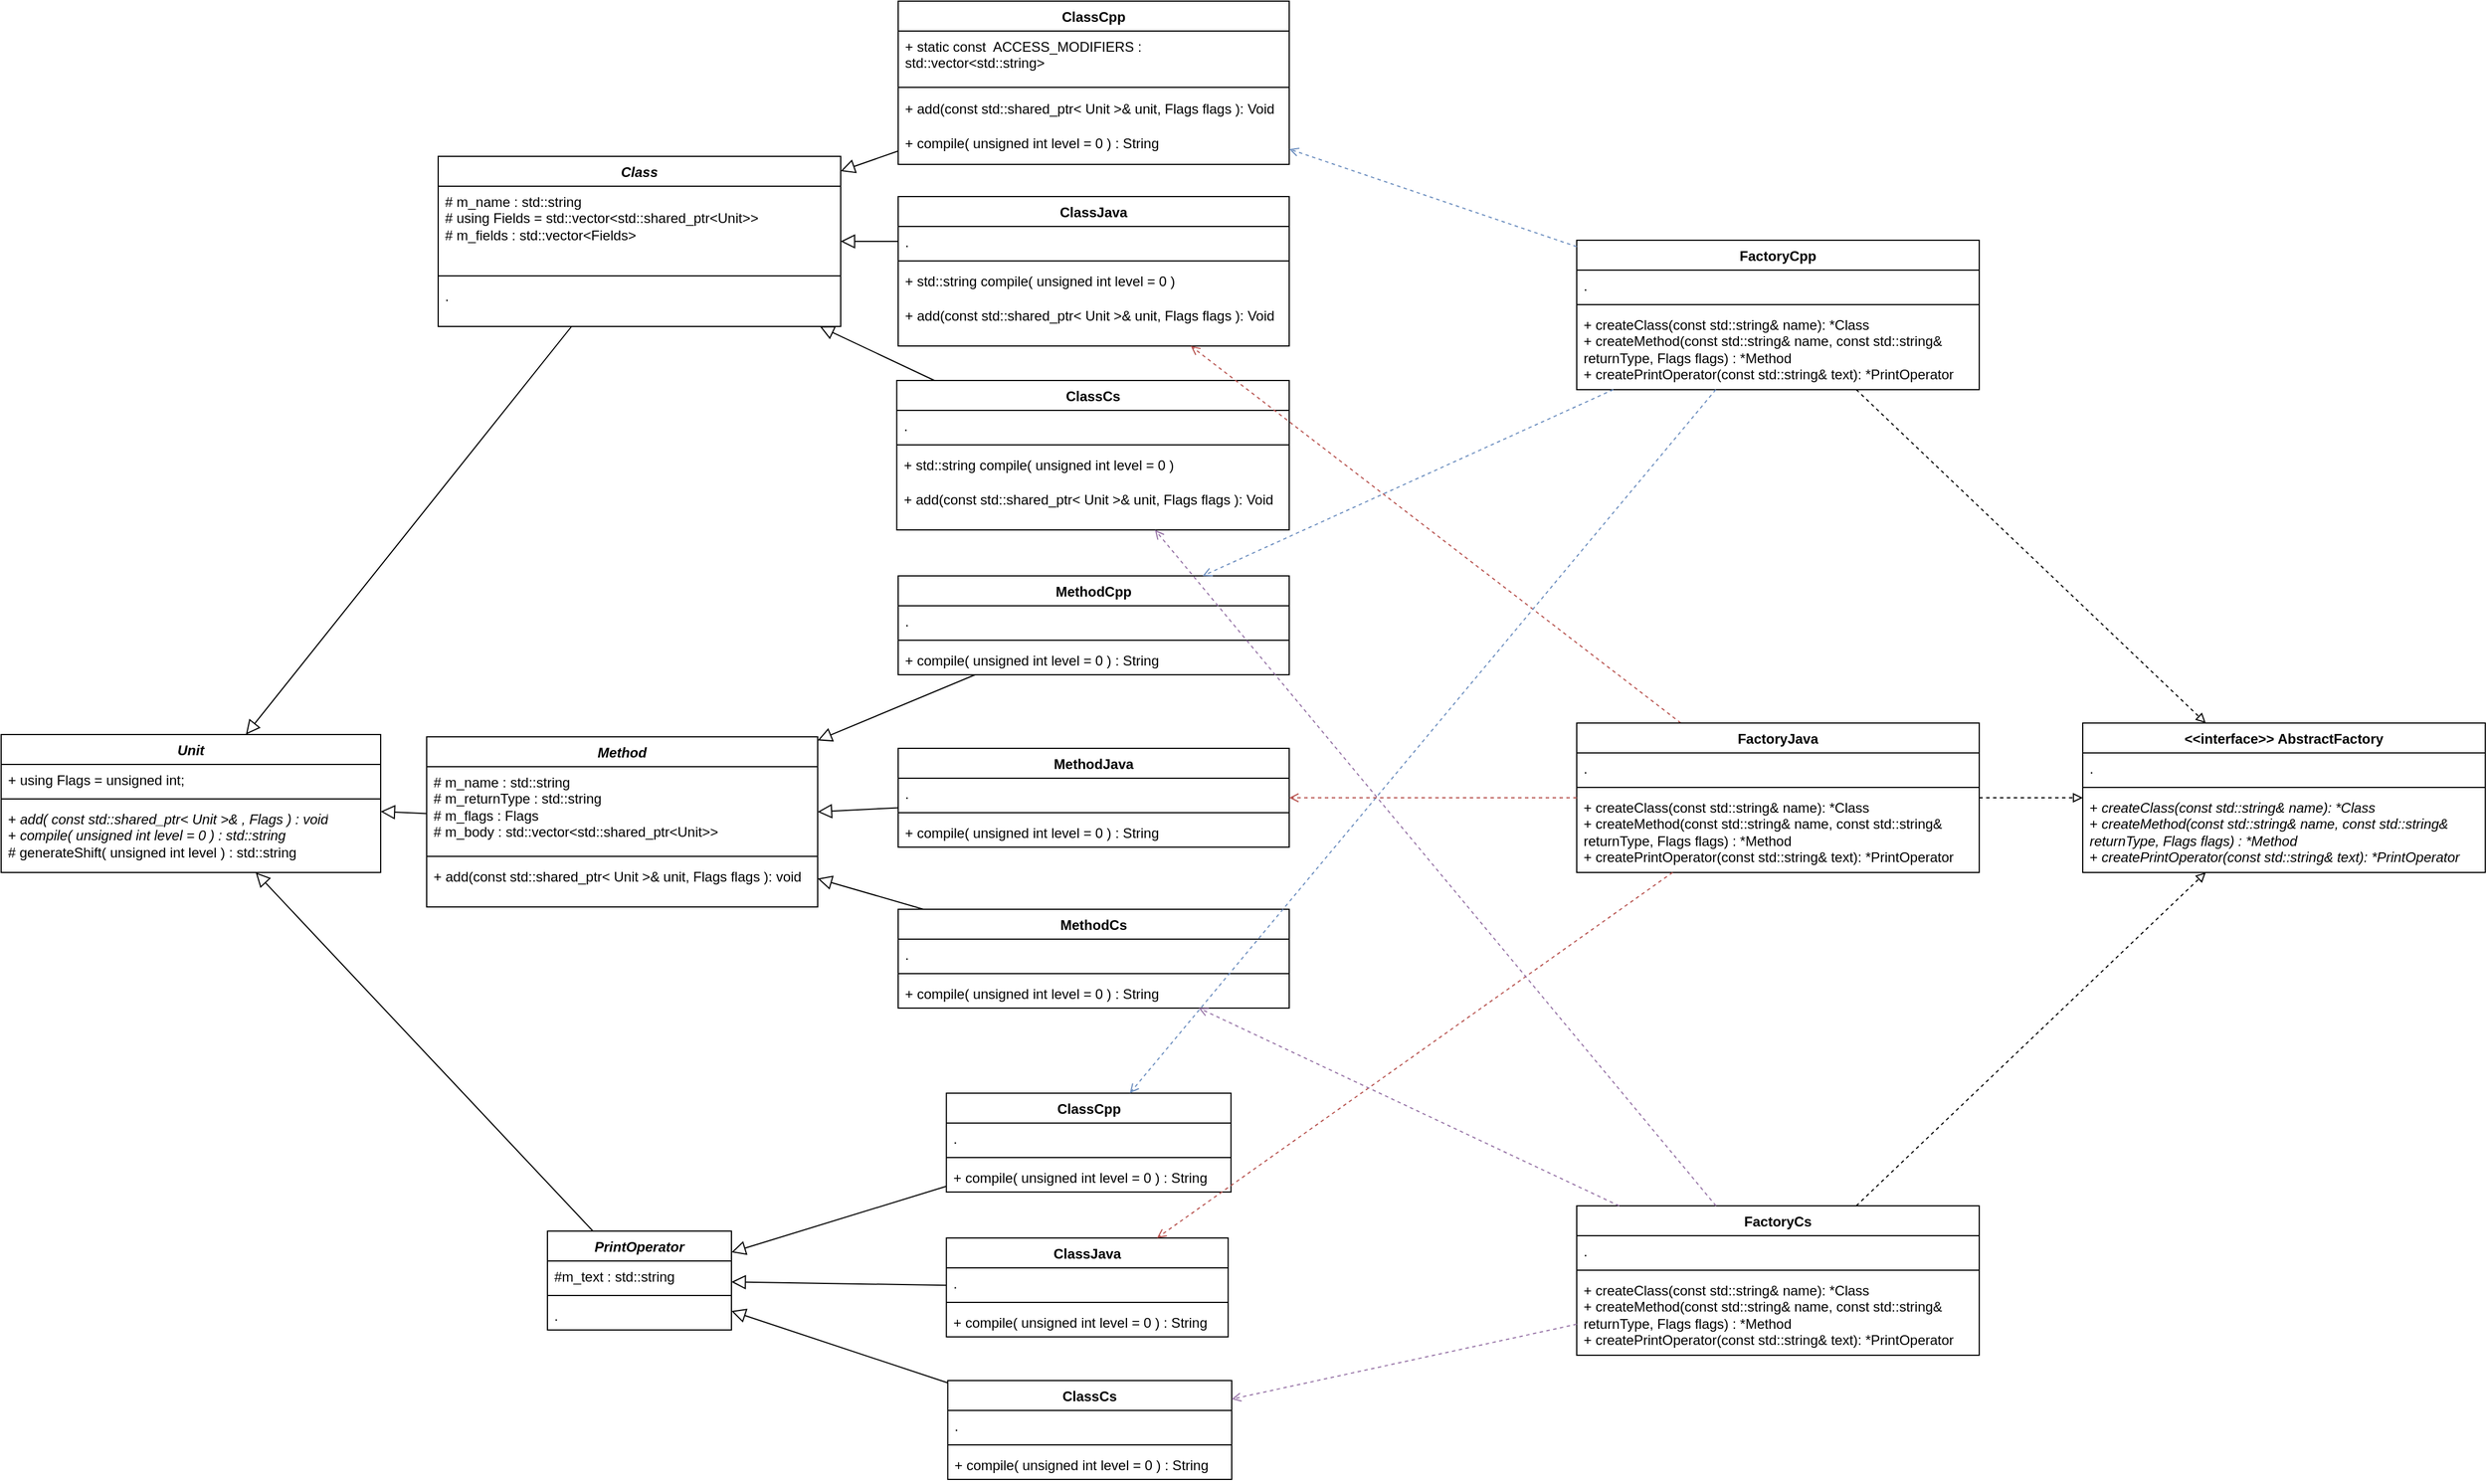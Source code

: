 <mxfile version="24.4.0" type="device">
  <diagram id="C5RBs43oDa-KdzZeNtuy" name="Page-1">
    <mxGraphModel dx="1213" dy="700" grid="1" gridSize="10" guides="1" tooltips="1" connect="1" arrows="1" fold="1" page="1" pageScale="1" pageWidth="3000" pageHeight="3000" math="0" shadow="0">
      <root>
        <mxCell id="WIyWlLk6GJQsqaUBKTNV-0" />
        <mxCell id="WIyWlLk6GJQsqaUBKTNV-1" parent="WIyWlLk6GJQsqaUBKTNV-0" />
        <mxCell id="gezvIGPkTuoUHlUliIxv-8" value="ClassCpp" style="swimlane;fontStyle=1;align=center;verticalAlign=top;childLayout=stackLayout;horizontal=1;startSize=26;horizontalStack=0;resizeParent=1;resizeParentMax=0;resizeLast=0;collapsible=1;marginBottom=0;whiteSpace=wrap;html=1;" parent="WIyWlLk6GJQsqaUBKTNV-1" vertex="1">
          <mxGeometry x="1430.01" y="930" width="340" height="142" as="geometry">
            <mxRectangle x="1370" y="910" width="100" height="30" as="alternateBounds" />
          </mxGeometry>
        </mxCell>
        <mxCell id="gezvIGPkTuoUHlUliIxv-9" value="+ static const&amp;nbsp; ACCESS_MODIFIERS : std::vector&amp;lt;std::string&amp;gt;" style="text;strokeColor=none;fillColor=none;align=left;verticalAlign=top;spacingLeft=4;spacingRight=4;overflow=hidden;rotatable=0;points=[[0,0.5],[1,0.5]];portConstraint=eastwest;whiteSpace=wrap;html=1;" parent="gezvIGPkTuoUHlUliIxv-8" vertex="1">
          <mxGeometry y="26" width="340" height="44" as="geometry" />
        </mxCell>
        <mxCell id="gezvIGPkTuoUHlUliIxv-10" value="" style="line;strokeWidth=1;fillColor=none;align=left;verticalAlign=middle;spacingTop=-1;spacingLeft=3;spacingRight=3;rotatable=0;labelPosition=right;points=[];portConstraint=eastwest;strokeColor=inherit;" parent="gezvIGPkTuoUHlUliIxv-8" vertex="1">
          <mxGeometry y="70" width="340" height="10" as="geometry" />
        </mxCell>
        <mxCell id="6ZI4dqy2-xrWHT3vHo12-13" value="+ add(const std::shared_ptr&amp;lt; Unit &amp;gt;&amp;amp; unit, Flags flags&amp;nbsp;): Void" style="text;strokeColor=none;fillColor=none;align=left;verticalAlign=top;spacingLeft=4;spacingRight=4;overflow=hidden;rotatable=0;points=[[0,0.5],[1,0.5]];portConstraint=eastwest;whiteSpace=wrap;html=1;" parent="gezvIGPkTuoUHlUliIxv-8" vertex="1">
          <mxGeometry y="80" width="340" height="30" as="geometry" />
        </mxCell>
        <mxCell id="gezvIGPkTuoUHlUliIxv-11" value="+ compile( unsigned int level = 0 ) : String" style="text;strokeColor=none;fillColor=none;align=left;verticalAlign=top;spacingLeft=4;spacingRight=4;overflow=hidden;rotatable=0;points=[[0,0.5],[1,0.5]];portConstraint=eastwest;whiteSpace=wrap;html=1;" parent="gezvIGPkTuoUHlUliIxv-8" vertex="1">
          <mxGeometry y="110" width="340" height="32" as="geometry" />
        </mxCell>
        <mxCell id="gezvIGPkTuoUHlUliIxv-108" style="rounded=0;orthogonalLoop=1;jettySize=auto;html=1;endArrow=block;endFill=0;endSize=10;" parent="WIyWlLk6GJQsqaUBKTNV-1" source="6ZI4dqy2-xrWHT3vHo12-33" target="gezvIGPkTuoUHlUliIxv-104" edge="1">
          <mxGeometry relative="1" as="geometry">
            <mxPoint x="1041.371" y="1166" as="sourcePoint" />
          </mxGeometry>
        </mxCell>
        <mxCell id="gezvIGPkTuoUHlUliIxv-17" value="ClassJava" style="swimlane;fontStyle=1;align=center;verticalAlign=top;childLayout=stackLayout;horizontal=1;startSize=26;horizontalStack=0;resizeParent=1;resizeParentMax=0;resizeLast=0;collapsible=1;marginBottom=0;whiteSpace=wrap;html=1;" parent="WIyWlLk6GJQsqaUBKTNV-1" vertex="1">
          <mxGeometry x="1430" y="1100" width="340" height="130" as="geometry" />
        </mxCell>
        <mxCell id="gezvIGPkTuoUHlUliIxv-18" value="." style="text;strokeColor=none;fillColor=none;align=left;verticalAlign=top;spacingLeft=4;spacingRight=4;overflow=hidden;rotatable=0;points=[[0,0.5],[1,0.5]];portConstraint=eastwest;whiteSpace=wrap;html=1;" parent="gezvIGPkTuoUHlUliIxv-17" vertex="1">
          <mxGeometry y="26" width="340" height="26" as="geometry" />
        </mxCell>
        <mxCell id="gezvIGPkTuoUHlUliIxv-19" value="" style="line;strokeWidth=1;fillColor=none;align=left;verticalAlign=middle;spacingTop=-1;spacingLeft=3;spacingRight=3;rotatable=0;labelPosition=right;points=[];portConstraint=eastwest;strokeColor=inherit;" parent="gezvIGPkTuoUHlUliIxv-17" vertex="1">
          <mxGeometry y="52" width="340" height="8" as="geometry" />
        </mxCell>
        <mxCell id="gezvIGPkTuoUHlUliIxv-20" value="+ std::string compile( unsigned int level = 0 )" style="text;strokeColor=none;fillColor=none;align=left;verticalAlign=top;spacingLeft=4;spacingRight=4;overflow=hidden;rotatable=0;points=[[0,0.5],[1,0.5]];portConstraint=eastwest;whiteSpace=wrap;html=1;" parent="gezvIGPkTuoUHlUliIxv-17" vertex="1">
          <mxGeometry y="60" width="340" height="30" as="geometry" />
        </mxCell>
        <mxCell id="6ZI4dqy2-xrWHT3vHo12-26" value="+ add(const std::shared_ptr&amp;lt; Unit &amp;gt;&amp;amp; unit, Flags flags&amp;nbsp;): Void" style="text;strokeColor=none;fillColor=none;align=left;verticalAlign=top;spacingLeft=4;spacingRight=4;overflow=hidden;rotatable=0;points=[[0,0.5],[1,0.5]];portConstraint=eastwest;whiteSpace=wrap;html=1;" parent="gezvIGPkTuoUHlUliIxv-17" vertex="1">
          <mxGeometry y="90" width="340" height="40" as="geometry" />
        </mxCell>
        <mxCell id="gezvIGPkTuoUHlUliIxv-21" value="ClassCs" style="swimlane;fontStyle=1;align=center;verticalAlign=top;childLayout=stackLayout;horizontal=1;startSize=26;horizontalStack=0;resizeParent=1;resizeParentMax=0;resizeLast=0;collapsible=1;marginBottom=0;whiteSpace=wrap;html=1;" parent="WIyWlLk6GJQsqaUBKTNV-1" vertex="1">
          <mxGeometry x="1428.75" y="1260" width="341.25" height="130" as="geometry" />
        </mxCell>
        <mxCell id="gezvIGPkTuoUHlUliIxv-22" value="." style="text;strokeColor=none;fillColor=none;align=left;verticalAlign=top;spacingLeft=4;spacingRight=4;overflow=hidden;rotatable=0;points=[[0,0.5],[1,0.5]];portConstraint=eastwest;whiteSpace=wrap;html=1;" parent="gezvIGPkTuoUHlUliIxv-21" vertex="1">
          <mxGeometry y="26" width="341.25" height="26" as="geometry" />
        </mxCell>
        <mxCell id="gezvIGPkTuoUHlUliIxv-23" value="" style="line;strokeWidth=1;fillColor=none;align=left;verticalAlign=middle;spacingTop=-1;spacingLeft=3;spacingRight=3;rotatable=0;labelPosition=right;points=[];portConstraint=eastwest;strokeColor=inherit;" parent="gezvIGPkTuoUHlUliIxv-21" vertex="1">
          <mxGeometry y="52" width="341.25" height="8" as="geometry" />
        </mxCell>
        <mxCell id="gezvIGPkTuoUHlUliIxv-24" value="+ std::string compile( unsigned int level = 0 )" style="text;strokeColor=none;fillColor=none;align=left;verticalAlign=top;spacingLeft=4;spacingRight=4;overflow=hidden;rotatable=0;points=[[0,0.5],[1,0.5]];portConstraint=eastwest;whiteSpace=wrap;html=1;" parent="gezvIGPkTuoUHlUliIxv-21" vertex="1">
          <mxGeometry y="60" width="341.25" height="30" as="geometry" />
        </mxCell>
        <mxCell id="6ZI4dqy2-xrWHT3vHo12-27" value="+ add(const std::shared_ptr&amp;lt; Unit &amp;gt;&amp;amp; unit, Flags flags&amp;nbsp;): Void" style="text;strokeColor=none;fillColor=none;align=left;verticalAlign=top;spacingLeft=4;spacingRight=4;overflow=hidden;rotatable=0;points=[[0,0.5],[1,0.5]];portConstraint=eastwest;whiteSpace=wrap;html=1;" parent="gezvIGPkTuoUHlUliIxv-21" vertex="1">
          <mxGeometry y="90" width="341.25" height="40" as="geometry" />
        </mxCell>
        <mxCell id="gezvIGPkTuoUHlUliIxv-26" style="rounded=0;orthogonalLoop=1;jettySize=auto;html=1;endArrow=block;endFill=0;endSize=10;" parent="WIyWlLk6GJQsqaUBKTNV-1" source="gezvIGPkTuoUHlUliIxv-18" target="6ZI4dqy2-xrWHT3vHo12-33" edge="1">
          <mxGeometry relative="1" as="geometry">
            <mxPoint x="1270" y="1146" as="targetPoint" />
          </mxGeometry>
        </mxCell>
        <mxCell id="gezvIGPkTuoUHlUliIxv-67" value="MethodCpp" style="swimlane;fontStyle=1;align=center;verticalAlign=top;childLayout=stackLayout;horizontal=1;startSize=26;horizontalStack=0;resizeParent=1;resizeParentMax=0;resizeLast=0;collapsible=1;marginBottom=0;whiteSpace=wrap;html=1;" parent="WIyWlLk6GJQsqaUBKTNV-1" vertex="1">
          <mxGeometry x="1430" y="1430" width="340" height="86" as="geometry" />
        </mxCell>
        <mxCell id="gezvIGPkTuoUHlUliIxv-68" value="." style="text;strokeColor=none;fillColor=none;align=left;verticalAlign=top;spacingLeft=4;spacingRight=4;overflow=hidden;rotatable=0;points=[[0,0.5],[1,0.5]];portConstraint=eastwest;whiteSpace=wrap;html=1;" parent="gezvIGPkTuoUHlUliIxv-67" vertex="1">
          <mxGeometry y="26" width="340" height="26" as="geometry" />
        </mxCell>
        <mxCell id="gezvIGPkTuoUHlUliIxv-69" value="" style="line;strokeWidth=1;fillColor=none;align=left;verticalAlign=middle;spacingTop=-1;spacingLeft=3;spacingRight=3;rotatable=0;labelPosition=right;points=[];portConstraint=eastwest;strokeColor=inherit;" parent="gezvIGPkTuoUHlUliIxv-67" vertex="1">
          <mxGeometry y="52" width="340" height="8" as="geometry" />
        </mxCell>
        <mxCell id="gezvIGPkTuoUHlUliIxv-70" value="+ compile( unsigned int level = 0 ) : String" style="text;strokeColor=none;fillColor=none;align=left;verticalAlign=top;spacingLeft=4;spacingRight=4;overflow=hidden;rotatable=0;points=[[0,0.5],[1,0.5]];portConstraint=eastwest;whiteSpace=wrap;html=1;" parent="gezvIGPkTuoUHlUliIxv-67" vertex="1">
          <mxGeometry y="60" width="340" height="26" as="geometry" />
        </mxCell>
        <mxCell id="gezvIGPkTuoUHlUliIxv-71" value="&lt;i&gt;Method&lt;/i&gt;" style="swimlane;fontStyle=1;align=center;verticalAlign=top;childLayout=stackLayout;horizontal=1;startSize=26;horizontalStack=0;resizeParent=1;resizeParentMax=0;resizeLast=0;collapsible=1;marginBottom=0;whiteSpace=wrap;html=1;" parent="WIyWlLk6GJQsqaUBKTNV-1" vertex="1">
          <mxGeometry x="1020" y="1570" width="340" height="148" as="geometry" />
        </mxCell>
        <mxCell id="gezvIGPkTuoUHlUliIxv-72" value="&lt;div&gt;# m_name :&amp;nbsp;std::string&lt;/div&gt;&lt;div&gt;# m_returnType :&amp;nbsp;std::string&lt;/div&gt;&lt;div&gt;# m_flags : Flags&lt;/div&gt;&lt;div&gt;# m_body :&amp;nbsp;std::vector&amp;lt;std::shared_ptr&amp;lt;Unit&amp;gt;&amp;gt;&lt;/div&gt;" style="text;strokeColor=none;fillColor=none;align=left;verticalAlign=top;spacingLeft=4;spacingRight=4;overflow=hidden;rotatable=0;points=[[0,0.5],[1,0.5]];portConstraint=eastwest;whiteSpace=wrap;html=1;" parent="gezvIGPkTuoUHlUliIxv-71" vertex="1">
          <mxGeometry y="26" width="340" height="74" as="geometry" />
        </mxCell>
        <mxCell id="gezvIGPkTuoUHlUliIxv-73" value="" style="line;strokeWidth=1;fillColor=none;align=left;verticalAlign=middle;spacingTop=-1;spacingLeft=3;spacingRight=3;rotatable=0;labelPosition=right;points=[];portConstraint=eastwest;strokeColor=inherit;" parent="gezvIGPkTuoUHlUliIxv-71" vertex="1">
          <mxGeometry y="100" width="340" height="8" as="geometry" />
        </mxCell>
        <mxCell id="6ZI4dqy2-xrWHT3vHo12-28" value="+ add(const std::shared_ptr&amp;lt; Unit &amp;gt;&amp;amp; unit, Flags flags&amp;nbsp;): void" style="text;strokeColor=none;fillColor=none;align=left;verticalAlign=top;spacingLeft=4;spacingRight=4;overflow=hidden;rotatable=0;points=[[0,0.5],[1,0.5]];portConstraint=eastwest;whiteSpace=wrap;html=1;" parent="gezvIGPkTuoUHlUliIxv-71" vertex="1">
          <mxGeometry y="108" width="340" height="40" as="geometry" />
        </mxCell>
        <mxCell id="gezvIGPkTuoUHlUliIxv-75" value="MethodJava" style="swimlane;fontStyle=1;align=center;verticalAlign=top;childLayout=stackLayout;horizontal=1;startSize=26;horizontalStack=0;resizeParent=1;resizeParentMax=0;resizeLast=0;collapsible=1;marginBottom=0;whiteSpace=wrap;html=1;" parent="WIyWlLk6GJQsqaUBKTNV-1" vertex="1">
          <mxGeometry x="1430" y="1580" width="340" height="86" as="geometry" />
        </mxCell>
        <mxCell id="gezvIGPkTuoUHlUliIxv-76" value="." style="text;strokeColor=none;fillColor=none;align=left;verticalAlign=top;spacingLeft=4;spacingRight=4;overflow=hidden;rotatable=0;points=[[0,0.5],[1,0.5]];portConstraint=eastwest;whiteSpace=wrap;html=1;" parent="gezvIGPkTuoUHlUliIxv-75" vertex="1">
          <mxGeometry y="26" width="340" height="26" as="geometry" />
        </mxCell>
        <mxCell id="gezvIGPkTuoUHlUliIxv-77" value="" style="line;strokeWidth=1;fillColor=none;align=left;verticalAlign=middle;spacingTop=-1;spacingLeft=3;spacingRight=3;rotatable=0;labelPosition=right;points=[];portConstraint=eastwest;strokeColor=inherit;" parent="gezvIGPkTuoUHlUliIxv-75" vertex="1">
          <mxGeometry y="52" width="340" height="8" as="geometry" />
        </mxCell>
        <mxCell id="gezvIGPkTuoUHlUliIxv-78" value="+ compile( unsigned int level = 0 ) : String" style="text;strokeColor=none;fillColor=none;align=left;verticalAlign=top;spacingLeft=4;spacingRight=4;overflow=hidden;rotatable=0;points=[[0,0.5],[1,0.5]];portConstraint=eastwest;whiteSpace=wrap;html=1;" parent="gezvIGPkTuoUHlUliIxv-75" vertex="1">
          <mxGeometry y="60" width="340" height="26" as="geometry" />
        </mxCell>
        <mxCell id="gezvIGPkTuoUHlUliIxv-80" value="MethodCs" style="swimlane;fontStyle=1;align=center;verticalAlign=top;childLayout=stackLayout;horizontal=1;startSize=26;horizontalStack=0;resizeParent=1;resizeParentMax=0;resizeLast=0;collapsible=1;marginBottom=0;whiteSpace=wrap;html=1;" parent="WIyWlLk6GJQsqaUBKTNV-1" vertex="1">
          <mxGeometry x="1430" y="1720" width="340" height="86" as="geometry" />
        </mxCell>
        <mxCell id="gezvIGPkTuoUHlUliIxv-81" value="." style="text;strokeColor=none;fillColor=none;align=left;verticalAlign=top;spacingLeft=4;spacingRight=4;overflow=hidden;rotatable=0;points=[[0,0.5],[1,0.5]];portConstraint=eastwest;whiteSpace=wrap;html=1;" parent="gezvIGPkTuoUHlUliIxv-80" vertex="1">
          <mxGeometry y="26" width="340" height="26" as="geometry" />
        </mxCell>
        <mxCell id="gezvIGPkTuoUHlUliIxv-82" value="" style="line;strokeWidth=1;fillColor=none;align=left;verticalAlign=middle;spacingTop=-1;spacingLeft=3;spacingRight=3;rotatable=0;labelPosition=right;points=[];portConstraint=eastwest;strokeColor=inherit;" parent="gezvIGPkTuoUHlUliIxv-80" vertex="1">
          <mxGeometry y="52" width="340" height="8" as="geometry" />
        </mxCell>
        <mxCell id="MN3qIhoa0ov2QLaZOu2q-2" value="+ compile( unsigned int level = 0 ) : String" style="text;strokeColor=none;fillColor=none;align=left;verticalAlign=top;spacingLeft=4;spacingRight=4;overflow=hidden;rotatable=0;points=[[0,0.5],[1,0.5]];portConstraint=eastwest;whiteSpace=wrap;html=1;" parent="gezvIGPkTuoUHlUliIxv-80" vertex="1">
          <mxGeometry y="60" width="340" height="26" as="geometry" />
        </mxCell>
        <mxCell id="gezvIGPkTuoUHlUliIxv-86" value="ClassCpp" style="swimlane;fontStyle=1;align=center;verticalAlign=top;childLayout=stackLayout;horizontal=1;startSize=26;horizontalStack=0;resizeParent=1;resizeParentMax=0;resizeLast=0;collapsible=1;marginBottom=0;whiteSpace=wrap;html=1;" parent="WIyWlLk6GJQsqaUBKTNV-1" vertex="1">
          <mxGeometry x="1471.88" y="1880" width="247.5" height="86" as="geometry" />
        </mxCell>
        <mxCell id="gezvIGPkTuoUHlUliIxv-87" value="." style="text;strokeColor=none;fillColor=none;align=left;verticalAlign=top;spacingLeft=4;spacingRight=4;overflow=hidden;rotatable=0;points=[[0,0.5],[1,0.5]];portConstraint=eastwest;whiteSpace=wrap;html=1;" parent="gezvIGPkTuoUHlUliIxv-86" vertex="1">
          <mxGeometry y="26" width="247.5" height="26" as="geometry" />
        </mxCell>
        <mxCell id="gezvIGPkTuoUHlUliIxv-88" value="" style="line;strokeWidth=1;fillColor=none;align=left;verticalAlign=middle;spacingTop=-1;spacingLeft=3;spacingRight=3;rotatable=0;labelPosition=right;points=[];portConstraint=eastwest;strokeColor=inherit;" parent="gezvIGPkTuoUHlUliIxv-86" vertex="1">
          <mxGeometry y="52" width="247.5" height="8" as="geometry" />
        </mxCell>
        <mxCell id="gezvIGPkTuoUHlUliIxv-89" value="+ compile( unsigned int level = 0 ) : String" style="text;strokeColor=none;fillColor=none;align=left;verticalAlign=top;spacingLeft=4;spacingRight=4;overflow=hidden;rotatable=0;points=[[0,0.5],[1,0.5]];portConstraint=eastwest;whiteSpace=wrap;html=1;" parent="gezvIGPkTuoUHlUliIxv-86" vertex="1">
          <mxGeometry y="60" width="247.5" height="26" as="geometry" />
        </mxCell>
        <mxCell id="gezvIGPkTuoUHlUliIxv-90" value="&lt;i&gt;PrintOperator&lt;/i&gt;" style="swimlane;fontStyle=1;align=center;verticalAlign=top;childLayout=stackLayout;horizontal=1;startSize=26;horizontalStack=0;resizeParent=1;resizeParentMax=0;resizeLast=0;collapsible=1;marginBottom=0;whiteSpace=wrap;html=1;" parent="WIyWlLk6GJQsqaUBKTNV-1" vertex="1">
          <mxGeometry x="1125" y="2000" width="160" height="86" as="geometry" />
        </mxCell>
        <mxCell id="gezvIGPkTuoUHlUliIxv-91" value="#m_text : std::string" style="text;strokeColor=none;fillColor=none;align=left;verticalAlign=top;spacingLeft=4;spacingRight=4;overflow=hidden;rotatable=0;points=[[0,0.5],[1,0.5]];portConstraint=eastwest;whiteSpace=wrap;html=1;" parent="gezvIGPkTuoUHlUliIxv-90" vertex="1">
          <mxGeometry y="26" width="160" height="26" as="geometry" />
        </mxCell>
        <mxCell id="gezvIGPkTuoUHlUliIxv-92" value="" style="line;strokeWidth=1;fillColor=none;align=left;verticalAlign=middle;spacingTop=-1;spacingLeft=3;spacingRight=3;rotatable=0;labelPosition=right;points=[];portConstraint=eastwest;strokeColor=inherit;" parent="gezvIGPkTuoUHlUliIxv-90" vertex="1">
          <mxGeometry y="52" width="160" height="8" as="geometry" />
        </mxCell>
        <mxCell id="gezvIGPkTuoUHlUliIxv-93" value="." style="text;strokeColor=none;fillColor=none;align=left;verticalAlign=top;spacingLeft=4;spacingRight=4;overflow=hidden;rotatable=0;points=[[0,0.5],[1,0.5]];portConstraint=eastwest;whiteSpace=wrap;html=1;" parent="gezvIGPkTuoUHlUliIxv-90" vertex="1">
          <mxGeometry y="60" width="160" height="26" as="geometry" />
        </mxCell>
        <mxCell id="gezvIGPkTuoUHlUliIxv-94" value="ClassJava" style="swimlane;fontStyle=1;align=center;verticalAlign=top;childLayout=stackLayout;horizontal=1;startSize=26;horizontalStack=0;resizeParent=1;resizeParentMax=0;resizeLast=0;collapsible=1;marginBottom=0;whiteSpace=wrap;html=1;" parent="WIyWlLk6GJQsqaUBKTNV-1" vertex="1">
          <mxGeometry x="1471.88" y="2006" width="245" height="86" as="geometry" />
        </mxCell>
        <mxCell id="gezvIGPkTuoUHlUliIxv-95" value="." style="text;strokeColor=none;fillColor=none;align=left;verticalAlign=top;spacingLeft=4;spacingRight=4;overflow=hidden;rotatable=0;points=[[0,0.5],[1,0.5]];portConstraint=eastwest;whiteSpace=wrap;html=1;" parent="gezvIGPkTuoUHlUliIxv-94" vertex="1">
          <mxGeometry y="26" width="245" height="26" as="geometry" />
        </mxCell>
        <mxCell id="gezvIGPkTuoUHlUliIxv-96" value="" style="line;strokeWidth=1;fillColor=none;align=left;verticalAlign=middle;spacingTop=-1;spacingLeft=3;spacingRight=3;rotatable=0;labelPosition=right;points=[];portConstraint=eastwest;strokeColor=inherit;" parent="gezvIGPkTuoUHlUliIxv-94" vertex="1">
          <mxGeometry y="52" width="245" height="8" as="geometry" />
        </mxCell>
        <mxCell id="gezvIGPkTuoUHlUliIxv-97" value="+ compile( unsigned int level = 0 ) : String" style="text;strokeColor=none;fillColor=none;align=left;verticalAlign=top;spacingLeft=4;spacingRight=4;overflow=hidden;rotatable=0;points=[[0,0.5],[1,0.5]];portConstraint=eastwest;whiteSpace=wrap;html=1;" parent="gezvIGPkTuoUHlUliIxv-94" vertex="1">
          <mxGeometry y="60" width="245" height="26" as="geometry" />
        </mxCell>
        <mxCell id="gezvIGPkTuoUHlUliIxv-99" value="ClassCs" style="swimlane;fontStyle=1;align=center;verticalAlign=top;childLayout=stackLayout;horizontal=1;startSize=26;horizontalStack=0;resizeParent=1;resizeParentMax=0;resizeLast=0;collapsible=1;marginBottom=0;whiteSpace=wrap;html=1;" parent="WIyWlLk6GJQsqaUBKTNV-1" vertex="1">
          <mxGeometry x="1473.13" y="2130" width="246.87" height="86" as="geometry" />
        </mxCell>
        <mxCell id="gezvIGPkTuoUHlUliIxv-100" value="." style="text;strokeColor=none;fillColor=none;align=left;verticalAlign=top;spacingLeft=4;spacingRight=4;overflow=hidden;rotatable=0;points=[[0,0.5],[1,0.5]];portConstraint=eastwest;whiteSpace=wrap;html=1;" parent="gezvIGPkTuoUHlUliIxv-99" vertex="1">
          <mxGeometry y="26" width="246.87" height="26" as="geometry" />
        </mxCell>
        <mxCell id="gezvIGPkTuoUHlUliIxv-101" value="" style="line;strokeWidth=1;fillColor=none;align=left;verticalAlign=middle;spacingTop=-1;spacingLeft=3;spacingRight=3;rotatable=0;labelPosition=right;points=[];portConstraint=eastwest;strokeColor=inherit;" parent="gezvIGPkTuoUHlUliIxv-99" vertex="1">
          <mxGeometry y="52" width="246.87" height="8" as="geometry" />
        </mxCell>
        <mxCell id="gezvIGPkTuoUHlUliIxv-102" value="+ compile( unsigned int level = 0 ) : String" style="text;strokeColor=none;fillColor=none;align=left;verticalAlign=top;spacingLeft=4;spacingRight=4;overflow=hidden;rotatable=0;points=[[0,0.5],[1,0.5]];portConstraint=eastwest;whiteSpace=wrap;html=1;" parent="gezvIGPkTuoUHlUliIxv-99" vertex="1">
          <mxGeometry y="60" width="246.87" height="26" as="geometry" />
        </mxCell>
        <mxCell id="gezvIGPkTuoUHlUliIxv-104" value="&lt;i&gt;Unit&lt;/i&gt;" style="swimlane;fontStyle=1;align=center;verticalAlign=top;childLayout=stackLayout;horizontal=1;startSize=26;horizontalStack=0;resizeParent=1;resizeParentMax=0;resizeLast=0;collapsible=1;marginBottom=0;whiteSpace=wrap;html=1;" parent="WIyWlLk6GJQsqaUBKTNV-1" vertex="1">
          <mxGeometry x="650" y="1568" width="330" height="120" as="geometry" />
        </mxCell>
        <mxCell id="gezvIGPkTuoUHlUliIxv-105" value="+&amp;nbsp;using Flags = unsigned int;" style="text;strokeColor=none;fillColor=none;align=left;verticalAlign=top;spacingLeft=4;spacingRight=4;overflow=hidden;rotatable=0;points=[[0,0.5],[1,0.5]];portConstraint=eastwest;whiteSpace=wrap;html=1;" parent="gezvIGPkTuoUHlUliIxv-104" vertex="1">
          <mxGeometry y="26" width="330" height="26" as="geometry" />
        </mxCell>
        <mxCell id="gezvIGPkTuoUHlUliIxv-106" value="" style="line;strokeWidth=1;fillColor=none;align=left;verticalAlign=middle;spacingTop=-1;spacingLeft=3;spacingRight=3;rotatable=0;labelPosition=right;points=[];portConstraint=eastwest;strokeColor=inherit;" parent="gezvIGPkTuoUHlUliIxv-104" vertex="1">
          <mxGeometry y="52" width="330" height="8" as="geometry" />
        </mxCell>
        <mxCell id="gezvIGPkTuoUHlUliIxv-107" value="+ &lt;i&gt;add( const std::shared_ptr&amp;lt; Unit &amp;gt;&amp;amp; , Flags ) : void&lt;/i&gt;&lt;br&gt;+ &lt;i&gt;compile( unsigned int level = 0 ) : std::string&lt;/i&gt;&lt;br&gt;# generateShift( unsigned int level ) : std::string" style="text;strokeColor=none;fillColor=none;align=left;verticalAlign=top;spacingLeft=4;spacingRight=4;overflow=hidden;rotatable=0;points=[[0,0.5],[1,0.5]];portConstraint=eastwest;whiteSpace=wrap;html=1;" parent="gezvIGPkTuoUHlUliIxv-104" vertex="1">
          <mxGeometry y="60" width="330" height="60" as="geometry" />
        </mxCell>
        <mxCell id="gezvIGPkTuoUHlUliIxv-113" value="&amp;lt;&amp;lt;interface&amp;gt;&amp;gt; AbstractFactory" style="swimlane;fontStyle=1;align=center;verticalAlign=top;childLayout=stackLayout;horizontal=1;startSize=26;horizontalStack=0;resizeParent=1;resizeParentMax=0;resizeLast=0;collapsible=1;marginBottom=0;whiteSpace=wrap;html=1;" parent="WIyWlLk6GJQsqaUBKTNV-1" vertex="1">
          <mxGeometry x="2460" y="1558" width="350" height="130" as="geometry" />
        </mxCell>
        <mxCell id="gezvIGPkTuoUHlUliIxv-114" value="." style="text;strokeColor=none;fillColor=none;align=left;verticalAlign=top;spacingLeft=4;spacingRight=4;overflow=hidden;rotatable=0;points=[[0,0.5],[1,0.5]];portConstraint=eastwest;whiteSpace=wrap;html=1;" parent="gezvIGPkTuoUHlUliIxv-113" vertex="1">
          <mxGeometry y="26" width="350" height="26" as="geometry" />
        </mxCell>
        <mxCell id="gezvIGPkTuoUHlUliIxv-115" value="" style="line;strokeWidth=1;fillColor=none;align=left;verticalAlign=middle;spacingTop=-1;spacingLeft=3;spacingRight=3;rotatable=0;labelPosition=right;points=[];portConstraint=eastwest;strokeColor=inherit;" parent="gezvIGPkTuoUHlUliIxv-113" vertex="1">
          <mxGeometry y="52" width="350" height="8" as="geometry" />
        </mxCell>
        <mxCell id="gezvIGPkTuoUHlUliIxv-116" value="+ &lt;i&gt;createClass(const std::string&amp;amp; name): *Class&lt;br&gt;&lt;/i&gt;+ &lt;i&gt;createMethod(const std::string&amp;amp; name, const std::string&amp;amp; returnType, Flags flags) : *Method&lt;br&gt;&lt;/i&gt;+ &lt;i&gt;createPrintOperator(const std::string&amp;amp; text): *PrintOperator&lt;/i&gt;" style="text;strokeColor=none;fillColor=none;align=left;verticalAlign=top;spacingLeft=4;spacingRight=4;overflow=hidden;rotatable=0;points=[[0,0.5],[1,0.5]];portConstraint=eastwest;whiteSpace=wrap;html=1;" parent="gezvIGPkTuoUHlUliIxv-113" vertex="1">
          <mxGeometry y="60" width="350" height="70" as="geometry" />
        </mxCell>
        <mxCell id="gezvIGPkTuoUHlUliIxv-140" style="rounded=0;orthogonalLoop=1;jettySize=auto;html=1;endArrow=block;endFill=0;dashed=1;" parent="WIyWlLk6GJQsqaUBKTNV-1" source="gezvIGPkTuoUHlUliIxv-117" target="gezvIGPkTuoUHlUliIxv-113" edge="1">
          <mxGeometry relative="1" as="geometry" />
        </mxCell>
        <mxCell id="gezvIGPkTuoUHlUliIxv-117" value="FactoryCpp" style="swimlane;fontStyle=1;align=center;verticalAlign=top;childLayout=stackLayout;horizontal=1;startSize=26;horizontalStack=0;resizeParent=1;resizeParentMax=0;resizeLast=0;collapsible=1;marginBottom=0;whiteSpace=wrap;html=1;" parent="WIyWlLk6GJQsqaUBKTNV-1" vertex="1">
          <mxGeometry x="2020" y="1138" width="350" height="130" as="geometry" />
        </mxCell>
        <mxCell id="gezvIGPkTuoUHlUliIxv-118" value="." style="text;strokeColor=none;fillColor=none;align=left;verticalAlign=top;spacingLeft=4;spacingRight=4;overflow=hidden;rotatable=0;points=[[0,0.5],[1,0.5]];portConstraint=eastwest;whiteSpace=wrap;html=1;" parent="gezvIGPkTuoUHlUliIxv-117" vertex="1">
          <mxGeometry y="26" width="350" height="26" as="geometry" />
        </mxCell>
        <mxCell id="gezvIGPkTuoUHlUliIxv-119" value="" style="line;strokeWidth=1;fillColor=none;align=left;verticalAlign=middle;spacingTop=-1;spacingLeft=3;spacingRight=3;rotatable=0;labelPosition=right;points=[];portConstraint=eastwest;strokeColor=inherit;" parent="gezvIGPkTuoUHlUliIxv-117" vertex="1">
          <mxGeometry y="52" width="350" height="8" as="geometry" />
        </mxCell>
        <mxCell id="gezvIGPkTuoUHlUliIxv-120" value="+ createClass(const std::string&amp;amp; name): *Class&lt;br&gt;+ createMethod(const std::string&amp;amp; name, const std::string&amp;amp; returnType, Flags flags) : *Method&lt;br&gt;+ createPrintOperator(const std::string&amp;amp; text): *PrintOperator" style="text;strokeColor=none;fillColor=none;align=left;verticalAlign=top;spacingLeft=4;spacingRight=4;overflow=hidden;rotatable=0;points=[[0,0.5],[1,0.5]];portConstraint=eastwest;whiteSpace=wrap;html=1;" parent="gezvIGPkTuoUHlUliIxv-117" vertex="1">
          <mxGeometry y="60" width="350" height="70" as="geometry" />
        </mxCell>
        <mxCell id="gezvIGPkTuoUHlUliIxv-141" style="rounded=0;orthogonalLoop=1;jettySize=auto;html=1;endArrow=block;endFill=0;dashed=1;" parent="WIyWlLk6GJQsqaUBKTNV-1" source="gezvIGPkTuoUHlUliIxv-121" target="gezvIGPkTuoUHlUliIxv-113" edge="1">
          <mxGeometry relative="1" as="geometry" />
        </mxCell>
        <mxCell id="6ZI4dqy2-xrWHT3vHo12-14" style="rounded=0;orthogonalLoop=1;jettySize=auto;html=1;fillColor=#f8cecc;strokeColor=#b85450;endArrow=open;endFill=0;dashed=1;" parent="WIyWlLk6GJQsqaUBKTNV-1" source="gezvIGPkTuoUHlUliIxv-121" target="gezvIGPkTuoUHlUliIxv-17" edge="1">
          <mxGeometry relative="1" as="geometry" />
        </mxCell>
        <mxCell id="gezvIGPkTuoUHlUliIxv-121" value="FactoryJava" style="swimlane;fontStyle=1;align=center;verticalAlign=top;childLayout=stackLayout;horizontal=1;startSize=26;horizontalStack=0;resizeParent=1;resizeParentMax=0;resizeLast=0;collapsible=1;marginBottom=0;whiteSpace=wrap;html=1;" parent="WIyWlLk6GJQsqaUBKTNV-1" vertex="1">
          <mxGeometry x="2020" y="1558" width="350" height="130" as="geometry" />
        </mxCell>
        <mxCell id="gezvIGPkTuoUHlUliIxv-122" value="." style="text;strokeColor=none;fillColor=none;align=left;verticalAlign=top;spacingLeft=4;spacingRight=4;overflow=hidden;rotatable=0;points=[[0,0.5],[1,0.5]];portConstraint=eastwest;whiteSpace=wrap;html=1;" parent="gezvIGPkTuoUHlUliIxv-121" vertex="1">
          <mxGeometry y="26" width="350" height="26" as="geometry" />
        </mxCell>
        <mxCell id="gezvIGPkTuoUHlUliIxv-123" value="" style="line;strokeWidth=1;fillColor=none;align=left;verticalAlign=middle;spacingTop=-1;spacingLeft=3;spacingRight=3;rotatable=0;labelPosition=right;points=[];portConstraint=eastwest;strokeColor=inherit;" parent="gezvIGPkTuoUHlUliIxv-121" vertex="1">
          <mxGeometry y="52" width="350" height="8" as="geometry" />
        </mxCell>
        <mxCell id="gezvIGPkTuoUHlUliIxv-124" value="+ createClass(const std::string&amp;amp; name): *Class&lt;br&gt;+ createMethod(const std::string&amp;amp; name, const std::string&amp;amp; returnType, Flags flags) : *Method&lt;br&gt;+ createPrintOperator(const std::string&amp;amp; text): *PrintOperator" style="text;strokeColor=none;fillColor=none;align=left;verticalAlign=top;spacingLeft=4;spacingRight=4;overflow=hidden;rotatable=0;points=[[0,0.5],[1,0.5]];portConstraint=eastwest;whiteSpace=wrap;html=1;" parent="gezvIGPkTuoUHlUliIxv-121" vertex="1">
          <mxGeometry y="60" width="350" height="70" as="geometry" />
        </mxCell>
        <mxCell id="gezvIGPkTuoUHlUliIxv-142" style="rounded=0;orthogonalLoop=1;jettySize=auto;html=1;endArrow=block;endFill=0;dashed=1;" parent="WIyWlLk6GJQsqaUBKTNV-1" source="gezvIGPkTuoUHlUliIxv-125" target="gezvIGPkTuoUHlUliIxv-113" edge="1">
          <mxGeometry relative="1" as="geometry" />
        </mxCell>
        <mxCell id="gezvIGPkTuoUHlUliIxv-125" value="FactoryCs" style="swimlane;fontStyle=1;align=center;verticalAlign=top;childLayout=stackLayout;horizontal=1;startSize=26;horizontalStack=0;resizeParent=1;resizeParentMax=0;resizeLast=0;collapsible=1;marginBottom=0;whiteSpace=wrap;html=1;" parent="WIyWlLk6GJQsqaUBKTNV-1" vertex="1">
          <mxGeometry x="2020" y="1978" width="350" height="130" as="geometry" />
        </mxCell>
        <mxCell id="gezvIGPkTuoUHlUliIxv-126" value="." style="text;strokeColor=none;fillColor=none;align=left;verticalAlign=top;spacingLeft=4;spacingRight=4;overflow=hidden;rotatable=0;points=[[0,0.5],[1,0.5]];portConstraint=eastwest;whiteSpace=wrap;html=1;" parent="gezvIGPkTuoUHlUliIxv-125" vertex="1">
          <mxGeometry y="26" width="350" height="26" as="geometry" />
        </mxCell>
        <mxCell id="gezvIGPkTuoUHlUliIxv-127" value="" style="line;strokeWidth=1;fillColor=none;align=left;verticalAlign=middle;spacingTop=-1;spacingLeft=3;spacingRight=3;rotatable=0;labelPosition=right;points=[];portConstraint=eastwest;strokeColor=inherit;" parent="gezvIGPkTuoUHlUliIxv-125" vertex="1">
          <mxGeometry y="52" width="350" height="8" as="geometry" />
        </mxCell>
        <mxCell id="gezvIGPkTuoUHlUliIxv-128" value="+ createClass(const std::string&amp;amp; name): *Class&lt;br&gt;+ createMethod(const std::string&amp;amp; name, const std::string&amp;amp; returnType, Flags flags) : *Method&lt;br&gt;+ createPrintOperator(const std::string&amp;amp; text): *PrintOperator" style="text;strokeColor=none;fillColor=none;align=left;verticalAlign=top;spacingLeft=4;spacingRight=4;overflow=hidden;rotatable=0;points=[[0,0.5],[1,0.5]];portConstraint=eastwest;whiteSpace=wrap;html=1;" parent="gezvIGPkTuoUHlUliIxv-125" vertex="1">
          <mxGeometry y="60" width="350" height="70" as="geometry" />
        </mxCell>
        <mxCell id="gezvIGPkTuoUHlUliIxv-159" style="rounded=0;orthogonalLoop=1;jettySize=auto;html=1;endArrow=open;endFill=0;dashed=1;fillColor=#dae8fc;strokeColor=#6c8ebf;" parent="WIyWlLk6GJQsqaUBKTNV-1" source="gezvIGPkTuoUHlUliIxv-117" target="gezvIGPkTuoUHlUliIxv-8" edge="1">
          <mxGeometry relative="1" as="geometry">
            <mxPoint x="2090" y="1634" as="sourcePoint" />
            <mxPoint x="1940" y="1583" as="targetPoint" />
          </mxGeometry>
        </mxCell>
        <mxCell id="gezvIGPkTuoUHlUliIxv-160" style="rounded=0;orthogonalLoop=1;jettySize=auto;html=1;endArrow=open;endFill=0;dashed=1;fillColor=#dae8fc;strokeColor=#6c8ebf;" parent="WIyWlLk6GJQsqaUBKTNV-1" source="gezvIGPkTuoUHlUliIxv-117" target="gezvIGPkTuoUHlUliIxv-67" edge="1">
          <mxGeometry relative="1" as="geometry">
            <mxPoint x="2100" y="1644" as="sourcePoint" />
            <mxPoint x="1950" y="1593" as="targetPoint" />
          </mxGeometry>
        </mxCell>
        <mxCell id="gezvIGPkTuoUHlUliIxv-161" style="rounded=0;orthogonalLoop=1;jettySize=auto;html=1;endArrow=open;endFill=0;dashed=1;fillColor=#dae8fc;strokeColor=#6c8ebf;" parent="WIyWlLk6GJQsqaUBKTNV-1" source="gezvIGPkTuoUHlUliIxv-117" target="gezvIGPkTuoUHlUliIxv-86" edge="1">
          <mxGeometry relative="1" as="geometry">
            <mxPoint x="2110" y="1654" as="sourcePoint" />
            <mxPoint x="1960" y="1603" as="targetPoint" />
          </mxGeometry>
        </mxCell>
        <mxCell id="gezvIGPkTuoUHlUliIxv-162" style="rounded=0;orthogonalLoop=1;jettySize=auto;html=1;endArrow=block;endFill=0;endSize=10;" parent="WIyWlLk6GJQsqaUBKTNV-1" source="gezvIGPkTuoUHlUliIxv-21" target="6ZI4dqy2-xrWHT3vHo12-33" edge="1">
          <mxGeometry relative="1" as="geometry">
            <mxPoint x="1280" y="1210" as="sourcePoint" />
            <mxPoint x="1280" y="1270" as="targetPoint" />
          </mxGeometry>
        </mxCell>
        <mxCell id="gezvIGPkTuoUHlUliIxv-163" style="rounded=0;orthogonalLoop=1;jettySize=auto;html=1;endArrow=block;endFill=0;endSize=10;" parent="WIyWlLk6GJQsqaUBKTNV-1" source="gezvIGPkTuoUHlUliIxv-8" target="6ZI4dqy2-xrWHT3vHo12-33" edge="1">
          <mxGeometry relative="1" as="geometry">
            <mxPoint x="1730" y="1220" as="sourcePoint" />
            <mxPoint x="1250" y="1010" as="targetPoint" />
          </mxGeometry>
        </mxCell>
        <mxCell id="gezvIGPkTuoUHlUliIxv-165" style="rounded=0;orthogonalLoop=1;jettySize=auto;html=1;endArrow=block;endFill=0;endSize=10;" parent="WIyWlLk6GJQsqaUBKTNV-1" source="gezvIGPkTuoUHlUliIxv-67" target="gezvIGPkTuoUHlUliIxv-71" edge="1">
          <mxGeometry relative="1" as="geometry">
            <mxPoint x="1300" y="1230" as="sourcePoint" />
            <mxPoint x="1160" y="1232" as="targetPoint" />
          </mxGeometry>
        </mxCell>
        <mxCell id="gezvIGPkTuoUHlUliIxv-166" style="rounded=0;orthogonalLoop=1;jettySize=auto;html=1;endArrow=block;endFill=0;endSize=10;" parent="WIyWlLk6GJQsqaUBKTNV-1" source="gezvIGPkTuoUHlUliIxv-75" target="gezvIGPkTuoUHlUliIxv-71" edge="1">
          <mxGeometry relative="1" as="geometry">
            <mxPoint x="1310" y="1240" as="sourcePoint" />
            <mxPoint x="1170" y="1242" as="targetPoint" />
          </mxGeometry>
        </mxCell>
        <mxCell id="gezvIGPkTuoUHlUliIxv-167" style="rounded=0;orthogonalLoop=1;jettySize=auto;html=1;endArrow=block;endFill=0;endSize=10;" parent="WIyWlLk6GJQsqaUBKTNV-1" source="gezvIGPkTuoUHlUliIxv-80" target="gezvIGPkTuoUHlUliIxv-71" edge="1">
          <mxGeometry relative="1" as="geometry">
            <mxPoint x="1320" y="1250" as="sourcePoint" />
            <mxPoint x="1180" y="1252" as="targetPoint" />
          </mxGeometry>
        </mxCell>
        <mxCell id="gezvIGPkTuoUHlUliIxv-168" style="rounded=0;orthogonalLoop=1;jettySize=auto;html=1;endArrow=block;endFill=0;endSize=10;" parent="WIyWlLk6GJQsqaUBKTNV-1" source="gezvIGPkTuoUHlUliIxv-86" target="gezvIGPkTuoUHlUliIxv-90" edge="1">
          <mxGeometry relative="1" as="geometry">
            <mxPoint x="1230" y="1760" as="sourcePoint" />
            <mxPoint x="1150" y="1830" as="targetPoint" />
          </mxGeometry>
        </mxCell>
        <mxCell id="gezvIGPkTuoUHlUliIxv-169" style="rounded=0;orthogonalLoop=1;jettySize=auto;html=1;endArrow=block;endFill=0;endSize=10;" parent="WIyWlLk6GJQsqaUBKTNV-1" source="gezvIGPkTuoUHlUliIxv-94" target="gezvIGPkTuoUHlUliIxv-90" edge="1">
          <mxGeometry relative="1" as="geometry">
            <mxPoint x="1340" y="1270" as="sourcePoint" />
            <mxPoint x="1200" y="1272" as="targetPoint" />
          </mxGeometry>
        </mxCell>
        <mxCell id="gezvIGPkTuoUHlUliIxv-170" style="rounded=0;orthogonalLoop=1;jettySize=auto;html=1;endArrow=block;endFill=0;endSize=10;" parent="WIyWlLk6GJQsqaUBKTNV-1" source="gezvIGPkTuoUHlUliIxv-99" target="gezvIGPkTuoUHlUliIxv-90" edge="1">
          <mxGeometry relative="1" as="geometry">
            <mxPoint x="1220" y="1880" as="sourcePoint" />
            <mxPoint x="1080" y="1882" as="targetPoint" />
          </mxGeometry>
        </mxCell>
        <mxCell id="gezvIGPkTuoUHlUliIxv-172" style="rounded=0;orthogonalLoop=1;jettySize=auto;html=1;endArrow=block;endFill=0;endSize=10;" parent="WIyWlLk6GJQsqaUBKTNV-1" source="gezvIGPkTuoUHlUliIxv-71" target="gezvIGPkTuoUHlUliIxv-104" edge="1">
          <mxGeometry relative="1" as="geometry">
            <mxPoint x="1032" y="1256" as="sourcePoint" />
            <mxPoint x="818" y="1590" as="targetPoint" />
          </mxGeometry>
        </mxCell>
        <mxCell id="gezvIGPkTuoUHlUliIxv-173" style="rounded=0;orthogonalLoop=1;jettySize=auto;html=1;endArrow=block;endFill=0;endSize=10;" parent="WIyWlLk6GJQsqaUBKTNV-1" source="gezvIGPkTuoUHlUliIxv-90" target="gezvIGPkTuoUHlUliIxv-104" edge="1">
          <mxGeometry relative="1" as="geometry">
            <mxPoint x="1042" y="1266" as="sourcePoint" />
            <mxPoint x="828" y="1600" as="targetPoint" />
          </mxGeometry>
        </mxCell>
        <mxCell id="6ZI4dqy2-xrWHT3vHo12-15" style="rounded=0;orthogonalLoop=1;jettySize=auto;html=1;fillColor=#f8cecc;strokeColor=#b85450;endArrow=open;endFill=0;dashed=1;" parent="WIyWlLk6GJQsqaUBKTNV-1" source="gezvIGPkTuoUHlUliIxv-121" target="gezvIGPkTuoUHlUliIxv-75" edge="1">
          <mxGeometry relative="1" as="geometry">
            <mxPoint x="2108" y="1568" as="sourcePoint" />
            <mxPoint x="1632" y="1250" as="targetPoint" />
          </mxGeometry>
        </mxCell>
        <mxCell id="6ZI4dqy2-xrWHT3vHo12-16" style="rounded=0;orthogonalLoop=1;jettySize=auto;html=1;fillColor=#f8cecc;strokeColor=#b85450;endArrow=open;endFill=0;dashed=1;" parent="WIyWlLk6GJQsqaUBKTNV-1" source="gezvIGPkTuoUHlUliIxv-121" target="gezvIGPkTuoUHlUliIxv-94" edge="1">
          <mxGeometry relative="1" as="geometry">
            <mxPoint x="2026" y="2098" as="sourcePoint" />
            <mxPoint x="1550" y="1780" as="targetPoint" />
          </mxGeometry>
        </mxCell>
        <mxCell id="6ZI4dqy2-xrWHT3vHo12-17" style="rounded=0;orthogonalLoop=1;jettySize=auto;html=1;fillColor=#e1d5e7;strokeColor=#9673a6;endArrow=open;endFill=0;dashed=1;" parent="WIyWlLk6GJQsqaUBKTNV-1" source="gezvIGPkTuoUHlUliIxv-125" target="gezvIGPkTuoUHlUliIxv-21" edge="1">
          <mxGeometry relative="1" as="geometry">
            <mxPoint x="2097" y="1698" as="sourcePoint" />
            <mxPoint x="1581" y="2010" as="targetPoint" />
          </mxGeometry>
        </mxCell>
        <mxCell id="6ZI4dqy2-xrWHT3vHo12-18" style="rounded=0;orthogonalLoop=1;jettySize=auto;html=1;fillColor=#e1d5e7;strokeColor=#9673a6;endArrow=open;endFill=0;dashed=1;" parent="WIyWlLk6GJQsqaUBKTNV-1" source="gezvIGPkTuoUHlUliIxv-125" target="gezvIGPkTuoUHlUliIxv-80" edge="1">
          <mxGeometry relative="1" as="geometry">
            <mxPoint x="2107" y="1708" as="sourcePoint" />
            <mxPoint x="1591" y="2020" as="targetPoint" />
          </mxGeometry>
        </mxCell>
        <mxCell id="6ZI4dqy2-xrWHT3vHo12-19" style="rounded=0;orthogonalLoop=1;jettySize=auto;html=1;fillColor=#e1d5e7;strokeColor=#9673a6;endArrow=open;endFill=0;dashed=1;" parent="WIyWlLk6GJQsqaUBKTNV-1" source="gezvIGPkTuoUHlUliIxv-125" target="gezvIGPkTuoUHlUliIxv-99" edge="1">
          <mxGeometry relative="1" as="geometry">
            <mxPoint x="2044" y="1988" as="sourcePoint" />
            <mxPoint x="1617" y="1816" as="targetPoint" />
          </mxGeometry>
        </mxCell>
        <mxCell id="6ZI4dqy2-xrWHT3vHo12-33" value="&lt;i&gt;Class&lt;/i&gt;" style="swimlane;fontStyle=1;align=center;verticalAlign=top;childLayout=stackLayout;horizontal=1;startSize=26;horizontalStack=0;resizeParent=1;resizeParentMax=0;resizeLast=0;collapsible=1;marginBottom=0;whiteSpace=wrap;html=1;" parent="WIyWlLk6GJQsqaUBKTNV-1" vertex="1">
          <mxGeometry x="1030" y="1065" width="350" height="148" as="geometry" />
        </mxCell>
        <mxCell id="6ZI4dqy2-xrWHT3vHo12-34" value="# m_name : std::string&lt;br style=&quot;border-color: var(--border-color);&quot;&gt;# using Fields = std::vector&amp;lt;std::shared_ptr&amp;lt;Unit&amp;gt;&amp;gt;&lt;br style=&quot;border-color: var(--border-color);&quot;&gt;&lt;span style=&quot;border-color: var(--border-color); background-color: initial;&quot;&gt;# m_fields :&lt;/span&gt;&amp;nbsp;std::vector&amp;lt;Fields&amp;gt;&lt;br style=&quot;border-color: var(--border-color);&quot;&gt;" style="text;strokeColor=none;fillColor=none;align=left;verticalAlign=top;spacingLeft=4;spacingRight=4;overflow=hidden;rotatable=0;points=[[0,0.5],[1,0.5]];portConstraint=eastwest;whiteSpace=wrap;html=1;" parent="6ZI4dqy2-xrWHT3vHo12-33" vertex="1">
          <mxGeometry y="26" width="350" height="74" as="geometry" />
        </mxCell>
        <mxCell id="6ZI4dqy2-xrWHT3vHo12-35" value="" style="line;strokeWidth=1;fillColor=none;align=left;verticalAlign=middle;spacingTop=-1;spacingLeft=3;spacingRight=3;rotatable=0;labelPosition=right;points=[];portConstraint=eastwest;strokeColor=inherit;" parent="6ZI4dqy2-xrWHT3vHo12-33" vertex="1">
          <mxGeometry y="100" width="350" height="8" as="geometry" />
        </mxCell>
        <mxCell id="6ZI4dqy2-xrWHT3vHo12-36" value="." style="text;strokeColor=none;fillColor=none;align=left;verticalAlign=top;spacingLeft=4;spacingRight=4;overflow=hidden;rotatable=0;points=[[0,0.5],[1,0.5]];portConstraint=eastwest;whiteSpace=wrap;html=1;" parent="6ZI4dqy2-xrWHT3vHo12-33" vertex="1">
          <mxGeometry y="108" width="350" height="40" as="geometry" />
        </mxCell>
      </root>
    </mxGraphModel>
  </diagram>
</mxfile>
